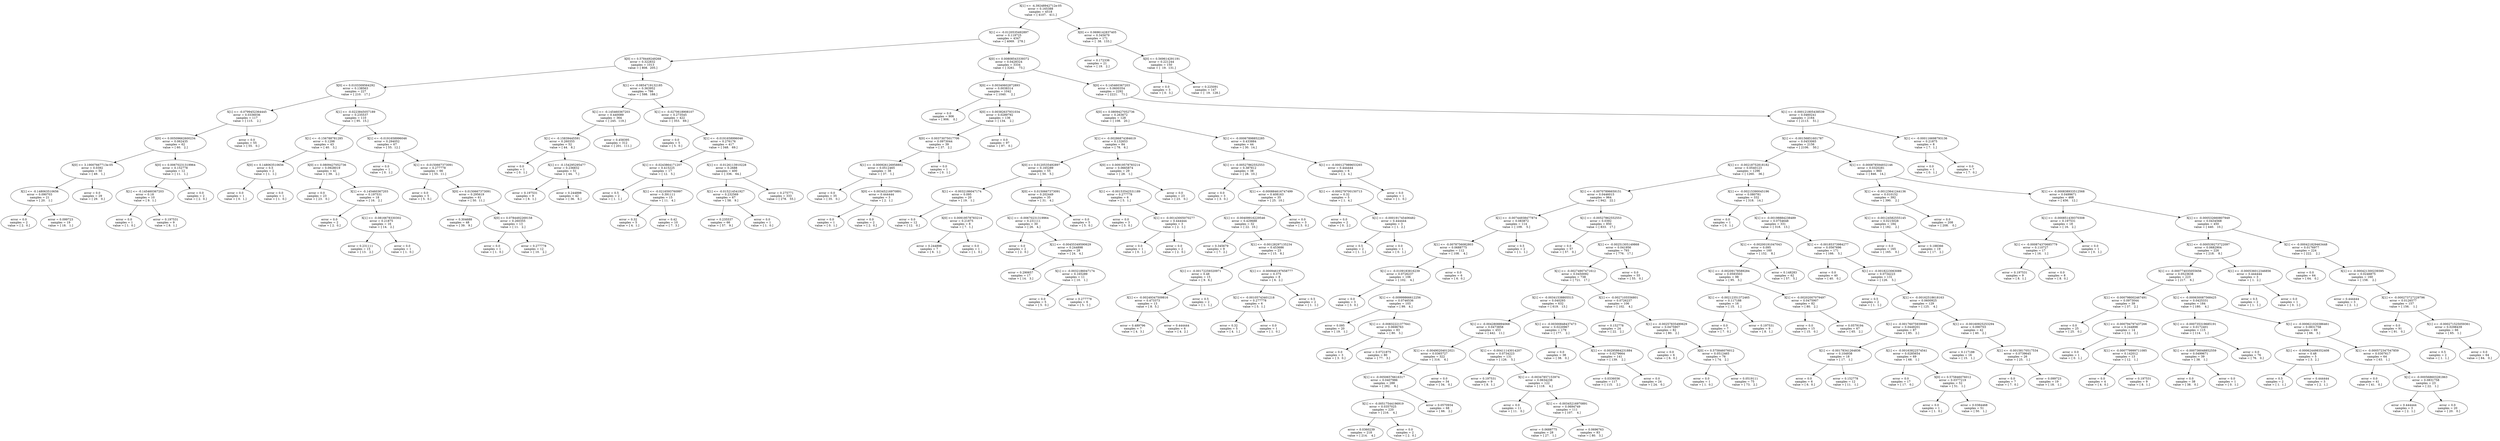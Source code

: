 digraph Tree {
0 [label="X[1] <= -4.39248942712e-05\nerror = 0.165388\nsamples = 4518\nvalue = [ 4107.   411.]"] ;
1 [label="X[1] <= -0.0120535492897\nerror = 0.119725\nsamples = 4347\nvalue = [ 4069.   278.]"] ;
252 [label="X[0] <= 0.0696142837405\nerror = 0.345679\nsamples = 171\nvalue = [  38.  133.]"] ;
0 -> 1 ;
0 -> 252 ;
1 [label="X[1] <= -0.0120535492897\nerror = 0.119725\nsamples = 4347\nvalue = [ 4069.   278.]"] ;
2 [label="X[0] <= 0.578449249268\nerror = 0.322832\nsamples = 1013\nvalue = [ 808.  205.]"] ;
59 [label="X[0] <= 0.00808543339372\nerror = 0.0428324\nsamples = 3334\nvalue = [ 3261.    73.]"] ;
1 -> 2 ;
1 -> 59 ;
2 [label="X[0] <= 0.578449249268\nerror = 0.322832\nsamples = 1013\nvalue = [ 808.  205.]"] ;
3 [label="X[0] <= 0.0103309564292\nerror = 0.138563\nsamples = 227\nvalue = [ 210.   17.]"] ;
38 [label="X[1] <= -0.0854719132185\nerror = 0.363952\nsamples = 786\nvalue = [ 598.  188.]"] ;
2 -> 3 ;
2 -> 38 ;
3 [label="X[0] <= 0.0103309564292\nerror = 0.138563\nsamples = 227\nvalue = [ 210.   17.]"] ;
4 [label="X[1] <= -0.0799452364445\nerror = 0.0336036\nsamples = 117\nvalue = [ 115.    2.]"] ;
17 [label="X[1] <= -0.0223845057189\nerror = 0.235537\nsamples = 110\nvalue = [ 95.  15.]"] ;
3 -> 4 ;
3 -> 17 ;
4 [label="X[1] <= -0.0799452364445\nerror = 0.0336036\nsamples = 117\nvalue = [ 115.    2.]"] ;
5 [label="X[0] <= 0.00509662600234\nerror = 0.062435\nsamples = 62\nvalue = [ 60.   2.]"] ;
16 [label="error = 0.0\nsamples = 55\nvalue = [ 55.   0.]"] ;
4 -> 5 ;
4 -> 16 ;
5 [label="X[0] <= 0.00509662600234\nerror = 0.062435\nsamples = 62\nvalue = [ 60.   2.]"] ;
6 [label="X[0] <= 3.19007667713e-05\nerror = 0.0392\nsamples = 50\nvalue = [ 49.   1.]"] ;
11 [label="X[0] <= 0.00670231319964\nerror = 0.152778\nsamples = 12\nvalue = [ 11.   1.]"] ;
5 -> 6 ;
5 -> 11 ;
6 [label="X[0] <= 3.19007667713e-05\nerror = 0.0392\nsamples = 50\nvalue = [ 49.   1.]"] ;
7 [label="X[1] <= -0.148063510656\nerror = 0.090703\nsamples = 21\nvalue = [ 20.   1.]"] ;
10 [label="error = 0.0\nsamples = 29\nvalue = [ 29.   0.]"] ;
6 -> 7 ;
6 -> 10 ;
7 [label="X[1] <= -0.148063510656\nerror = 0.090703\nsamples = 21\nvalue = [ 20.   1.]"] ;
8 [label="error = 0.0\nsamples = 2\nvalue = [ 2.  0.]"] ;
9 [label="error = 0.099723\nsamples = 19\nvalue = [ 18.   1.]"] ;
7 -> 8 ;
7 -> 9 ;
11 [label="X[0] <= 0.00670231319964\nerror = 0.152778\nsamples = 12\nvalue = [ 11.   1.]"] ;
12 [label="X[1] <= -0.145460367203\nerror = 0.18\nsamples = 10\nvalue = [ 9.  1.]"] ;
15 [label="error = 0.0\nsamples = 2\nvalue = [ 2.  0.]"] ;
11 -> 12 ;
11 -> 15 ;
12 [label="X[1] <= -0.145460367203\nerror = 0.18\nsamples = 10\nvalue = [ 9.  1.]"] ;
13 [label="error = 0.0\nsamples = 1\nvalue = [ 1.  0.]"] ;
14 [label="error = 0.197531\nsamples = 9\nvalue = [ 8.  1.]"] ;
12 -> 13 ;
12 -> 14 ;
17 [label="X[1] <= -0.0223845057189\nerror = 0.235537\nsamples = 110\nvalue = [ 95.  15.]"] ;
18 [label="X[1] <= -0.156788781285\nerror = 0.1298\nsamples = 43\nvalue = [ 40.   3.]"] ;
29 [label="X[1] <= -0.0191658996046\nerror = 0.294052\nsamples = 67\nvalue = [ 55.  12.]"] ;
17 -> 18 ;
17 -> 29 ;
18 [label="X[1] <= -0.156788781285\nerror = 0.1298\nsamples = 43\nvalue = [ 40.   3.]"] ;
19 [label="X[0] <= 0.148063510656\nerror = 0.5\nsamples = 2\nvalue = [ 1.  1.]"] ;
22 [label="X[0] <= 0.0809427052736\nerror = 0.0928019\nsamples = 41\nvalue = [ 39.   2.]"] ;
18 -> 19 ;
18 -> 22 ;
19 [label="X[0] <= 0.148063510656\nerror = 0.5\nsamples = 2\nvalue = [ 1.  1.]"] ;
20 [label="error = 0.0\nsamples = 1\nvalue = [ 0.  1.]"] ;
21 [label="error = 0.0\nsamples = 1\nvalue = [ 1.  0.]"] ;
19 -> 20 ;
19 -> 21 ;
22 [label="X[0] <= 0.0809427052736\nerror = 0.0928019\nsamples = 41\nvalue = [ 39.   2.]"] ;
23 [label="error = 0.0\nsamples = 23\nvalue = [ 23.   0.]"] ;
24 [label="X[1] <= -0.145460367203\nerror = 0.197531\nsamples = 18\nvalue = [ 16.   2.]"] ;
22 -> 23 ;
22 -> 24 ;
24 [label="X[1] <= -0.145460367203\nerror = 0.197531\nsamples = 18\nvalue = [ 16.   2.]"] ;
25 [label="error = 0.0\nsamples = 2\nvalue = [ 2.  0.]"] ;
26 [label="X[1] <= -0.0816678330302\nerror = 0.21875\nsamples = 16\nvalue = [ 14.   2.]"] ;
24 -> 25 ;
24 -> 26 ;
26 [label="X[1] <= -0.0816678330302\nerror = 0.21875\nsamples = 16\nvalue = [ 14.   2.]"] ;
27 [label="error = 0.231111\nsamples = 15\nvalue = [ 13.   2.]"] ;
28 [label="error = 0.0\nsamples = 1\nvalue = [ 1.  0.]"] ;
26 -> 27 ;
26 -> 28 ;
29 [label="X[1] <= -0.0191658996046\nerror = 0.294052\nsamples = 67\nvalue = [ 55.  12.]"] ;
30 [label="error = 0.0\nsamples = 1\nvalue = [ 0.  1.]"] ;
31 [label="X[1] <= -0.0150667373091\nerror = 0.277778\nsamples = 66\nvalue = [ 55.  11.]"] ;
29 -> 30 ;
29 -> 31 ;
31 [label="X[1] <= -0.0150667373091\nerror = 0.277778\nsamples = 66\nvalue = [ 55.  11.]"] ;
32 [label="error = 0.0\nsamples = 5\nvalue = [ 5.  0.]"] ;
33 [label="X[0] <= 0.0150667373091\nerror = 0.295619\nsamples = 61\nvalue = [ 50.  11.]"] ;
31 -> 32 ;
31 -> 33 ;
33 [label="X[0] <= 0.0150667373091\nerror = 0.295619\nsamples = 61\nvalue = [ 50.  11.]"] ;
34 [label="error = 0.304688\nsamples = 48\nvalue = [ 39.   9.]"] ;
35 [label="X[0] <= 0.0784492269158\nerror = 0.260355\nsamples = 13\nvalue = [ 11.   2.]"] ;
33 -> 34 ;
33 -> 35 ;
35 [label="X[0] <= 0.0784492269158\nerror = 0.260355\nsamples = 13\nvalue = [ 11.   2.]"] ;
36 [label="error = 0.0\nsamples = 1\nvalue = [ 1.  0.]"] ;
37 [label="error = 0.277778\nsamples = 12\nvalue = [ 10.   2.]"] ;
35 -> 36 ;
35 -> 37 ;
38 [label="X[1] <= -0.0854719132185\nerror = 0.363952\nsamples = 786\nvalue = [ 598.  188.]"] ;
39 [label="X[1] <= -0.145460367203\nerror = 0.440089\nsamples = 364\nvalue = [ 245.  119.]"] ;
46 [label="X[1] <= -0.0270618908107\nerror = 0.273545\nsamples = 422\nvalue = [ 353.   69.]"] ;
38 -> 39 ;
38 -> 46 ;
39 [label="X[1] <= -0.145460367203\nerror = 0.440089\nsamples = 364\nvalue = [ 245.  119.]"] ;
40 [label="X[1] <= -0.15839445591\nerror = 0.260355\nsamples = 52\nvalue = [ 44.   8.]"] ;
45 [label="error = 0.458395\nsamples = 312\nvalue = [ 201.  111.]"] ;
39 -> 40 ;
39 -> 45 ;
40 [label="X[1] <= -0.15839445591\nerror = 0.260355\nsamples = 52\nvalue = [ 44.   8.]"] ;
41 [label="error = 0.0\nsamples = 1\nvalue = [ 0.  1.]"] ;
42 [label="X[1] <= -0.154295295477\nerror = 0.236832\nsamples = 51\nvalue = [ 44.   7.]"] ;
40 -> 41 ;
40 -> 42 ;
42 [label="X[1] <= -0.154295295477\nerror = 0.236832\nsamples = 51\nvalue = [ 44.   7.]"] ;
43 [label="error = 0.197531\nsamples = 9\nvalue = [ 8.  1.]"] ;
44 [label="error = 0.244898\nsamples = 42\nvalue = [ 36.   6.]"] ;
42 -> 43 ;
42 -> 44 ;
46 [label="X[1] <= -0.0270618908107\nerror = 0.273545\nsamples = 422\nvalue = [ 353.   69.]"] ;
47 [label="error = 0.0\nsamples = 5\nvalue = [ 5.  0.]"] ;
48 [label="X[1] <= -0.0191658996046\nerror = 0.276176\nsamples = 417\nvalue = [ 348.   69.]"] ;
46 -> 47 ;
46 -> 48 ;
48 [label="X[1] <= -0.0191658996046\nerror = 0.276176\nsamples = 417\nvalue = [ 348.   69.]"] ;
49 [label="X[1] <= -0.0243864171207\nerror = 0.415225\nsamples = 17\nvalue = [ 12.   5.]"] ;
54 [label="X[1] <= -0.0126113910228\nerror = 0.2688\nsamples = 400\nvalue = [ 336.   64.]"] ;
48 -> 49 ;
48 -> 54 ;
49 [label="X[1] <= -0.0243864171207\nerror = 0.415225\nsamples = 17\nvalue = [ 12.   5.]"] ;
50 [label="error = 0.5\nsamples = 2\nvalue = [ 1.  1.]"] ;
51 [label="X[1] <= -0.0216593760997\nerror = 0.391111\nsamples = 15\nvalue = [ 11.   4.]"] ;
49 -> 50 ;
49 -> 51 ;
51 [label="X[1] <= -0.0216593760997\nerror = 0.391111\nsamples = 15\nvalue = [ 11.   4.]"] ;
52 [label="error = 0.32\nsamples = 5\nvalue = [ 4.  1.]"] ;
53 [label="error = 0.42\nsamples = 10\nvalue = [ 7.  3.]"] ;
51 -> 52 ;
51 -> 53 ;
54 [label="X[1] <= -0.0126113910228\nerror = 0.2688\nsamples = 400\nvalue = [ 336.   64.]"] ;
55 [label="X[1] <= -0.015214541927\nerror = 0.232569\nsamples = 67\nvalue = [ 58.   9.]"] ;
58 [label="error = 0.275771\nsamples = 333\nvalue = [ 278.   55.]"] ;
54 -> 55 ;
54 -> 58 ;
55 [label="X[1] <= -0.015214541927\nerror = 0.232569\nsamples = 67\nvalue = [ 58.   9.]"] ;
56 [label="error = 0.235537\nsamples = 66\nvalue = [ 57.   9.]"] ;
57 [label="error = 0.0\nsamples = 1\nvalue = [ 1.  0.]"] ;
55 -> 56 ;
55 -> 57 ;
59 [label="X[0] <= 0.00808543339372\nerror = 0.0428324\nsamples = 3334\nvalue = [ 3261.    73.]"] ;
60 [label="X[0] <= 0.00340602872893\nerror = 0.0038314\nsamples = 1042\nvalue = [ 1040.     2.]"] ;
71 [label="X[0] <= 0.145460367203\nerror = 0.0600354\nsamples = 2292\nvalue = [ 2221.    71.]"] ;
59 -> 60 ;
59 -> 71 ;
60 [label="X[0] <= 0.00340602872893\nerror = 0.0038314\nsamples = 1042\nvalue = [ 1040.     2.]"] ;
61 [label="error = 0.0\nsamples = 906\nvalue = [ 906.    0.]"] ;
62 [label="X[0] <= 0.00382637931034\nerror = 0.0289792\nsamples = 136\nvalue = [ 134.    2.]"] ;
60 -> 61 ;
60 -> 62 ;
62 [label="X[0] <= 0.00382637931034\nerror = 0.0289792\nsamples = 136\nvalue = [ 134.    2.]"] ;
63 [label="X[0] <= 0.00373075017706\nerror = 0.0973044\nsamples = 39\nvalue = [ 37.   2.]"] ;
70 [label="error = 0.0\nsamples = 97\nvalue = [ 97.   0.]"] ;
62 -> 63 ;
62 -> 70 ;
63 [label="X[0] <= 0.00373075017706\nerror = 0.0973044\nsamples = 39\nvalue = [ 37.   2.]"] ;
64 [label="X[1] <= -0.000926126958802\nerror = 0.0512465\nsamples = 38\nvalue = [ 37.   1.]"] ;
69 [label="error = 0.0\nsamples = 1\nvalue = [ 0.  1.]"] ;
63 -> 64 ;
63 -> 69 ;
64 [label="X[1] <= -0.000926126958802\nerror = 0.0512465\nsamples = 38\nvalue = [ 37.   1.]"] ;
65 [label="error = 0.0\nsamples = 35\nvalue = [ 35.   0.]"] ;
66 [label="X[0] <= 0.00345216970891\nerror = 0.444444\nsamples = 3\nvalue = [ 2.  1.]"] ;
64 -> 65 ;
64 -> 66 ;
66 [label="X[0] <= 0.00345216970891\nerror = 0.444444\nsamples = 3\nvalue = [ 2.  1.]"] ;
67 [label="error = 0.0\nsamples = 1\nvalue = [ 0.  1.]"] ;
68 [label="error = 0.0\nsamples = 2\nvalue = [ 2.  0.]"] ;
66 -> 67 ;
66 -> 68 ;
71 [label="X[0] <= 0.145460367203\nerror = 0.0600354\nsamples = 2292\nvalue = [ 2221.    71.]"] ;
72 [label="X[0] <= 0.0809427052736\nerror = 0.263672\nsamples = 128\nvalue = [ 108.   20.]"] ;
121 [label="X[1] <= -0.000121805438539\nerror = 0.0460241\nsamples = 2164\nvalue = [ 2113.    51.]"] ;
71 -> 72 ;
71 -> 121 ;
72 [label="X[0] <= 0.0809427052736\nerror = 0.263672\nsamples = 128\nvalue = [ 108.   20.]"] ;
73 [label="X[1] <= -0.00286874384619\nerror = 0.132653\nsamples = 84\nvalue = [ 78.   6.]"] ;
96 [label="X[1] <= -0.00067898852285\nerror = 0.433884\nsamples = 44\nvalue = [ 30.  14.]"] ;
72 -> 73 ;
72 -> 96 ;
73 [label="X[1] <= -0.00286874384619\nerror = 0.132653\nsamples = 84\nvalue = [ 78.   6.]"] ;
74 [label="X[0] <= 0.0120535492897\nerror = 0.165289\nsamples = 55\nvalue = [ 50.   5.]"] ;
89 [label="X[0] <= 0.00919578783214\nerror = 0.0665874\nsamples = 29\nvalue = [ 28.   1.]"] ;
73 -> 74 ;
73 -> 89 ;
74 [label="X[0] <= 0.0120535492897\nerror = 0.165289\nsamples = 55\nvalue = [ 50.   5.]"] ;
75 [label="X[1] <= -0.0032186047174\nerror = 0.095\nsamples = 20\nvalue = [ 19.   1.]"] ;
80 [label="X[0] <= 0.0150667373091\nerror = 0.202449\nsamples = 35\nvalue = [ 31.   4.]"] ;
74 -> 75 ;
74 -> 80 ;
75 [label="X[1] <= -0.0032186047174\nerror = 0.095\nsamples = 20\nvalue = [ 19.   1.]"] ;
76 [label="error = 0.0\nsamples = 12\nvalue = [ 12.   0.]"] ;
77 [label="X[0] <= 0.00919578783214\nerror = 0.21875\nsamples = 8\nvalue = [ 7.  1.]"] ;
75 -> 76 ;
75 -> 77 ;
77 [label="X[0] <= 0.00919578783214\nerror = 0.21875\nsamples = 8\nvalue = [ 7.  1.]"] ;
78 [label="error = 0.244898\nsamples = 7\nvalue = [ 6.  1.]"] ;
79 [label="error = 0.0\nsamples = 1\nvalue = [ 1.  0.]"] ;
77 -> 78 ;
77 -> 79 ;
80 [label="X[0] <= 0.0150667373091\nerror = 0.202449\nsamples = 35\nvalue = [ 31.   4.]"] ;
81 [label="X[1] <= -0.00670231319964\nerror = 0.231111\nsamples = 30\nvalue = [ 26.   4.]"] ;
88 [label="error = 0.0\nsamples = 5\nvalue = [ 5.  0.]"] ;
80 -> 81 ;
80 -> 88 ;
81 [label="X[1] <= -0.00670231319964\nerror = 0.231111\nsamples = 30\nvalue = [ 26.   4.]"] ;
82 [label="error = 0.0\nsamples = 2\nvalue = [ 2.  0.]"] ;
83 [label="X[1] <= -0.00455349590629\nerror = 0.244898\nsamples = 28\nvalue = [ 24.   4.]"] ;
81 -> 82 ;
81 -> 83 ;
83 [label="X[1] <= -0.00455349590629\nerror = 0.244898\nsamples = 28\nvalue = [ 24.   4.]"] ;
84 [label="error = 0.290657\nsamples = 17\nvalue = [ 14.   3.]"] ;
85 [label="X[1] <= -0.0032186047174\nerror = 0.165289\nsamples = 11\nvalue = [ 10.   1.]"] ;
83 -> 84 ;
83 -> 85 ;
85 [label="X[1] <= -0.0032186047174\nerror = 0.165289\nsamples = 11\nvalue = [ 10.   1.]"] ;
86 [label="error = 0.0\nsamples = 5\nvalue = [ 5.  0.]"] ;
87 [label="error = 0.277778\nsamples = 6\nvalue = [ 5.  1.]"] ;
85 -> 86 ;
85 -> 87 ;
89 [label="X[0] <= 0.00919578783214\nerror = 0.0665874\nsamples = 29\nvalue = [ 28.   1.]"] ;
90 [label="X[1] <= -0.00153542531189\nerror = 0.277778\nsamples = 6\nvalue = [ 5.  1.]"] ;
95 [label="error = 0.0\nsamples = 23\nvalue = [ 23.   0.]"] ;
89 -> 90 ;
89 -> 95 ;
90 [label="X[1] <= -0.00153542531189\nerror = 0.277778\nsamples = 6\nvalue = [ 5.  1.]"] ;
91 [label="error = 0.0\nsamples = 3\nvalue = [ 3.  0.]"] ;
92 [label="X[1] <= -0.00143005070277\nerror = 0.444444\nsamples = 3\nvalue = [ 2.  1.]"] ;
90 -> 91 ;
90 -> 92 ;
92 [label="X[1] <= -0.00143005070277\nerror = 0.444444\nsamples = 3\nvalue = [ 2.  1.]"] ;
93 [label="error = 0.0\nsamples = 1\nvalue = [ 0.  1.]"] ;
94 [label="error = 0.0\nsamples = 2\nvalue = [ 2.  0.]"] ;
92 -> 93 ;
92 -> 94 ;
96 [label="X[1] <= -0.00067898852285\nerror = 0.433884\nsamples = 44\nvalue = [ 30.  14.]"] ;
97 [label="X[1] <= -0.00527862552553\nerror = 0.387812\nsamples = 38\nvalue = [ 28.  10.]"] ;
114 [label="X[1] <= -0.000127989653265\nerror = 0.444444\nsamples = 6\nvalue = [ 2.  4.]"] ;
96 -> 97 ;
96 -> 114 ;
97 [label="X[1] <= -0.00527862552553\nerror = 0.387812\nsamples = 38\nvalue = [ 28.  10.]"] ;
98 [label="error = 0.0\nsamples = 3\nvalue = [ 3.  0.]"] ;
99 [label="X[1] <= -0.000884616747499\nerror = 0.408163\nsamples = 35\nvalue = [ 25.  10.]"] ;
97 -> 98 ;
97 -> 99 ;
99 [label="X[1] <= -0.000884616747499\nerror = 0.408163\nsamples = 35\nvalue = [ 25.  10.]"] ;
100 [label="X[1] <= -0.00409916229546\nerror = 0.429688\nsamples = 32\nvalue = [ 22.  10.]"] ;
113 [label="error = 0.0\nsamples = 3\nvalue = [ 3.  0.]"] ;
99 -> 100 ;
99 -> 113 ;
100 [label="X[1] <= -0.00409916229546\nerror = 0.429688\nsamples = 32\nvalue = [ 22.  10.]"] ;
101 [label="error = 0.345679\nsamples = 9\nvalue = [ 7.  2.]"] ;
102 [label="X[1] <= -0.00128297135234\nerror = 0.453686\nsamples = 23\nvalue = [ 15.   8.]"] ;
100 -> 101 ;
100 -> 102 ;
102 [label="X[1] <= -0.00128297135234\nerror = 0.453686\nsamples = 23\nvalue = [ 15.   8.]"] ;
103 [label="X[1] <= -0.00172259320971\nerror = 0.48\nsamples = 15\nvalue = [ 9.  6.]"] ;
108 [label="X[1] <= -0.000946197658777\nerror = 0.375\nsamples = 8\nvalue = [ 6.  2.]"] ;
102 -> 103 ;
102 -> 108 ;
103 [label="X[1] <= -0.00172259320971\nerror = 0.48\nsamples = 15\nvalue = [ 9.  6.]"] ;
104 [label="X[1] <= -0.00249347509816\nerror = 0.473373\nsamples = 13\nvalue = [ 8.  5.]"] ;
107 [label="error = 0.5\nsamples = 2\nvalue = [ 1.  1.]"] ;
103 -> 104 ;
103 -> 107 ;
104 [label="X[1] <= -0.00249347509816\nerror = 0.473373\nsamples = 13\nvalue = [ 8.  5.]"] ;
105 [label="error = 0.489796\nsamples = 7\nvalue = [ 4.  3.]"] ;
106 [label="error = 0.444444\nsamples = 6\nvalue = [ 4.  2.]"] ;
104 -> 105 ;
104 -> 106 ;
108 [label="X[1] <= -0.000946197658777\nerror = 0.375\nsamples = 8\nvalue = [ 6.  2.]"] ;
109 [label="X[1] <= -0.00105743401218\nerror = 0.277778\nsamples = 6\nvalue = [ 5.  1.]"] ;
112 [label="error = 0.5\nsamples = 2\nvalue = [ 1.  1.]"] ;
108 -> 109 ;
108 -> 112 ;
109 [label="X[1] <= -0.00105743401218\nerror = 0.277778\nsamples = 6\nvalue = [ 5.  1.]"] ;
110 [label="error = 0.32\nsamples = 5\nvalue = [ 4.  1.]"] ;
111 [label="error = 0.0\nsamples = 1\nvalue = [ 1.  0.]"] ;
109 -> 110 ;
109 -> 111 ;
114 [label="X[1] <= -0.000127989653265\nerror = 0.444444\nsamples = 6\nvalue = [ 2.  4.]"] ;
115 [label="X[1] <= -0.000279700150713\nerror = 0.32\nsamples = 5\nvalue = [ 1.  4.]"] ;
120 [label="error = 0.0\nsamples = 1\nvalue = [ 1.  0.]"] ;
114 -> 115 ;
114 -> 120 ;
115 [label="X[1] <= -0.000279700150713\nerror = 0.32\nsamples = 5\nvalue = [ 1.  4.]"] ;
116 [label="error = 0.0\nsamples = 2\nvalue = [ 0.  2.]"] ;
117 [label="X[1] <= -0.000191745406482\nerror = 0.444444\nsamples = 3\nvalue = [ 1.  2.]"] ;
115 -> 116 ;
115 -> 117 ;
117 [label="X[1] <= -0.000191745406482\nerror = 0.444444\nsamples = 3\nvalue = [ 1.  2.]"] ;
118 [label="error = 0.5\nsamples = 2\nvalue = [ 1.  1.]"] ;
119 [label="error = 0.0\nsamples = 1\nvalue = [ 0.  1.]"] ;
117 -> 118 ;
117 -> 119 ;
121 [label="X[1] <= -0.000121805438539\nerror = 0.0460241\nsamples = 2164\nvalue = [ 2113.    51.]"] ;
122 [label="X[1] <= -0.00156851601787\nerror = 0.0453065\nsamples = 2156\nvalue = [ 2106.    50.]"] ;
249 [label="X[1] <= -0.000116698793136\nerror = 0.21875\nsamples = 8\nvalue = [ 7.  1.]"] ;
121 -> 122 ;
121 -> 249 ;
122 [label="X[1] <= -0.00156851601787\nerror = 0.0453065\nsamples = 2156\nvalue = [ 2106.    50.]"] ;
123 [label="X[1] <= -0.00218752818182\nerror = 0.0540123\nsamples = 1296\nvalue = [ 1260.    36.]"] ;
200 [label="X[1] <= -0.000878594932146\nerror = 0.0320281\nsamples = 860\nvalue = [ 846.   14.]"] ;
122 -> 123 ;
122 -> 200 ;
123 [label="X[1] <= -0.00218752818182\nerror = 0.0540123\nsamples = 1296\nvalue = [ 1260.    36.]"] ;
124 [label="X[1] <= -0.00707896659151\nerror = 0.0446015\nsamples = 964\nvalue = [ 942.   22.]"] ;
169 [label="X[1] <= -0.00215390045196\nerror = 0.080781\nsamples = 332\nvalue = [ 318.   14.]"] ;
123 -> 124 ;
123 -> 169 ;
124 [label="X[1] <= -0.00707896659151\nerror = 0.0446015\nsamples = 964\nvalue = [ 942.   22.]"] ;
125 [label="X[1] <= -0.00744938477874\nerror = 0.083872\nsamples = 114\nvalue = [ 109.    5.]"] ;
136 [label="X[1] <= -0.00527862552553\nerror = 0.0392\nsamples = 850\nvalue = [ 833.   17.]"] ;
124 -> 125 ;
124 -> 136 ;
125 [label="X[1] <= -0.00744938477874\nerror = 0.083872\nsamples = 114\nvalue = [ 109.    5.]"] ;
126 [label="X[1] <= -0.0078756082803\nerror = 0.0688775\nsamples = 112\nvalue = [ 108.    4.]"] ;
135 [label="error = 0.5\nsamples = 2\nvalue = [ 1.  1.]"] ;
125 -> 126 ;
125 -> 135 ;
126 [label="X[1] <= -0.0078756082803\nerror = 0.0688775\nsamples = 112\nvalue = [ 108.    4.]"] ;
127 [label="X[1] <= -0.0109183816239\nerror = 0.0726237\nsamples = 106\nvalue = [ 102.    4.]"] ;
134 [label="error = 0.0\nsamples = 6\nvalue = [ 6.  0.]"] ;
126 -> 127 ;
126 -> 134 ;
127 [label="X[1] <= -0.0109183816239\nerror = 0.0726237\nsamples = 106\nvalue = [ 102.    4.]"] ;
128 [label="error = 0.0\nsamples = 3\nvalue = [ 3.  0.]"] ;
129 [label="X[1] <= -0.00999866612256\nerror = 0.0746536\nsamples = 103\nvalue = [ 99.   4.]"] ;
127 -> 128 ;
127 -> 129 ;
129 [label="X[1] <= -0.00999866612256\nerror = 0.0746536\nsamples = 103\nvalue = [ 99.   4.]"] ;
130 [label="error = 0.095\nsamples = 20\nvalue = [ 19.   1.]"] ;
131 [label="X[1] <= -0.00832221377641\nerror = 0.0696763\nsamples = 83\nvalue = [ 80.   3.]"] ;
129 -> 130 ;
129 -> 131 ;
131 [label="X[1] <= -0.00832221377641\nerror = 0.0696763\nsamples = 83\nvalue = [ 80.   3.]"] ;
132 [label="error = 0.0\nsamples = 3\nvalue = [ 3.  0.]"] ;
133 [label="error = 0.0721875\nsamples = 80\nvalue = [ 77.   3.]"] ;
131 -> 132 ;
131 -> 133 ;
136 [label="X[1] <= -0.00527862552553\nerror = 0.0392\nsamples = 850\nvalue = [ 833.   17.]"] ;
137 [label="error = 0.0\nsamples = 57\nvalue = [ 57.   0.]"] ;
138 [label="X[1] <= -0.00251305149868\nerror = 0.041956\nsamples = 793\nvalue = [ 776.   17.]"] ;
136 -> 137 ;
136 -> 138 ;
138 [label="X[1] <= -0.00251305149868\nerror = 0.041956\nsamples = 793\nvalue = [ 776.   17.]"] ;
139 [label="X[1] <= -0.00274907471612\nerror = 0.0450092\nsamples = 738\nvalue = [ 721.   17.]"] ;
168 [label="error = 0.0\nsamples = 55\nvalue = [ 55.   0.]"] ;
138 -> 139 ;
138 -> 168 ;
139 [label="X[1] <= -0.00274907471612\nerror = 0.0450092\nsamples = 738\nvalue = [ 721.   17.]"] ;
140 [label="X[1] <= -0.00341538805515\nerror = 0.040293\nsamples = 632\nvalue = [ 619.   13.]"] ;
161 [label="X[1] <= -0.0027105556801\nerror = 0.0726237\nsamples = 106\nvalue = [ 102.    4.]"] ;
139 -> 140 ;
139 -> 161 ;
140 [label="X[1] <= -0.00341538805515\nerror = 0.040293\nsamples = 632\nvalue = [ 619.   13.]"] ;
141 [label="X[1] <= -0.0042808894068\nerror = 0.0473858\nsamples = 453\nvalue = [ 442.   11.]"] ;
156 [label="X[1] <= -0.00300848437473\nerror = 0.0220967\nsamples = 179\nvalue = [ 177.    2.]"] ;
140 -> 141 ;
140 -> 156 ;
141 [label="X[1] <= -0.0042808894068\nerror = 0.0473858\nsamples = 453\nvalue = [ 442.   11.]"] ;
142 [label="X[1] <= -0.00490204012021\nerror = 0.0365727\nsamples = 322\nvalue = [ 316.    6.]"] ;
149 [label="X[1] <= -0.00411143014207\nerror = 0.0734223\nsamples = 131\nvalue = [ 126.    5.]"] ;
141 -> 142 ;
141 -> 149 ;
142 [label="X[1] <= -0.00490204012021\nerror = 0.0365727\nsamples = 322\nvalue = [ 316.    6.]"] ;
143 [label="X[1] <= -0.00506576616317\nerror = 0.0407986\nsamples = 288\nvalue = [ 282.    6.]"] ;
148 [label="error = 0.0\nsamples = 34\nvalue = [ 34.   0.]"] ;
142 -> 143 ;
142 -> 148 ;
143 [label="X[1] <= -0.00506576616317\nerror = 0.0407986\nsamples = 288\nvalue = [ 282.    6.]"] ;
144 [label="X[1] <= -0.00517544196919\nerror = 0.0357025\nsamples = 220\nvalue = [ 216.    4.]"] ;
147 [label="error = 0.0570934\nsamples = 68\nvalue = [ 66.   2.]"] ;
143 -> 144 ;
143 -> 147 ;
144 [label="X[1] <= -0.00517544196919\nerror = 0.0357025\nsamples = 220\nvalue = [ 216.    4.]"] ;
145 [label="error = 0.0360239\nsamples = 218\nvalue = [ 214.    4.]"] ;
146 [label="error = 0.0\nsamples = 2\nvalue = [ 2.  0.]"] ;
144 -> 145 ;
144 -> 146 ;
149 [label="X[1] <= -0.00411143014207\nerror = 0.0734223\nsamples = 131\nvalue = [ 126.    5.]"] ;
150 [label="error = 0.197531\nsamples = 9\nvalue = [ 8.  1.]"] ;
151 [label="X[1] <= -0.00347857153974\nerror = 0.0634238\nsamples = 122\nvalue = [ 118.    4.]"] ;
149 -> 150 ;
149 -> 151 ;
151 [label="X[1] <= -0.00347857153974\nerror = 0.0634238\nsamples = 122\nvalue = [ 118.    4.]"] ;
152 [label="error = 0.0\nsamples = 11\nvalue = [ 11.   0.]"] ;
153 [label="X[1] <= -0.00345216970891\nerror = 0.0694749\nsamples = 111\nvalue = [ 107.    4.]"] ;
151 -> 152 ;
151 -> 153 ;
153 [label="X[1] <= -0.00345216970891\nerror = 0.0694749\nsamples = 111\nvalue = [ 107.    4.]"] ;
154 [label="error = 0.0688775\nsamples = 28\nvalue = [ 27.   1.]"] ;
155 [label="error = 0.0696763\nsamples = 83\nvalue = [ 80.   3.]"] ;
153 -> 154 ;
153 -> 155 ;
156 [label="X[1] <= -0.00300848437473\nerror = 0.0220967\nsamples = 179\nvalue = [ 177.    2.]"] ;
157 [label="error = 0.0\nsamples = 38\nvalue = [ 38.   0.]"] ;
158 [label="X[1] <= -0.00295864231884\nerror = 0.0279664\nsamples = 141\nvalue = [ 139.    2.]"] ;
156 -> 157 ;
156 -> 158 ;
158 [label="X[1] <= -0.00295864231884\nerror = 0.0279664\nsamples = 141\nvalue = [ 139.    2.]"] ;
159 [label="error = 0.0336036\nsamples = 117\nvalue = [ 115.    2.]"] ;
160 [label="error = 0.0\nsamples = 24\nvalue = [ 24.   0.]"] ;
158 -> 159 ;
158 -> 160 ;
161 [label="X[1] <= -0.0027105556801\nerror = 0.0726237\nsamples = 106\nvalue = [ 102.    4.]"] ;
162 [label="error = 0.152778\nsamples = 24\nvalue = [ 22.   2.]"] ;
163 [label="X[1] <= -0.00257835490629\nerror = 0.0475907\nsamples = 82\nvalue = [ 80.   2.]"] ;
161 -> 162 ;
161 -> 163 ;
163 [label="X[1] <= -0.00257835490629\nerror = 0.0475907\nsamples = 82\nvalue = [ 80.   2.]"] ;
164 [label="error = 0.0\nsamples = 6\nvalue = [ 6.  0.]"] ;
165 [label="X[0] <= 0.575846076012\nerror = 0.0512465\nsamples = 76\nvalue = [ 74.   2.]"] ;
163 -> 164 ;
163 -> 165 ;
165 [label="X[0] <= 0.575846076012\nerror = 0.0512465\nsamples = 76\nvalue = [ 74.   2.]"] ;
166 [label="error = 0.0\nsamples = 1\nvalue = [ 1.  0.]"] ;
167 [label="error = 0.0519111\nsamples = 75\nvalue = [ 73.   2.]"] ;
165 -> 166 ;
165 -> 167 ;
169 [label="X[1] <= -0.00215390045196\nerror = 0.080781\nsamples = 332\nvalue = [ 318.   14.]"] ;
170 [label="error = 0.0\nsamples = 1\nvalue = [ 0.  1.]"] ;
171 [label="X[1] <= -0.00198884238489\nerror = 0.0754648\nsamples = 331\nvalue = [ 318.   13.]"] ;
169 -> 170 ;
169 -> 171 ;
171 [label="X[1] <= -0.00198884238489\nerror = 0.0754648\nsamples = 331\nvalue = [ 318.   13.]"] ;
172 [label="X[1] <= -0.00200191047043\nerror = 0.095\nsamples = 160\nvalue = [ 152.    8.]"] ;
181 [label="X[1] <= -0.00185373984277\nerror = 0.0567696\nsamples = 171\nvalue = [ 166.    5.]"] ;
171 -> 172 ;
171 -> 181 ;
172 [label="X[1] <= -0.00200191047043\nerror = 0.095\nsamples = 160\nvalue = [ 152.    8.]"] ;
173 [label="X[1] <= -0.00209178589284\nerror = 0.0593503\nsamples = 98\nvalue = [ 95.   3.]"] ;
180 [label="error = 0.148283\nsamples = 62\nvalue = [ 57.   5.]"] ;
172 -> 173 ;
172 -> 180 ;
173 [label="X[1] <= -0.00209178589284\nerror = 0.0593503\nsamples = 98\nvalue = [ 95.   3.]"] ;
174 [label="X[1] <= -0.00212351372465\nerror = 0.117188\nsamples = 16\nvalue = [ 15.   1.]"] ;
177 [label="X[1] <= -0.00202007079497\nerror = 0.0475907\nsamples = 82\nvalue = [ 80.   2.]"] ;
173 -> 174 ;
173 -> 177 ;
174 [label="X[1] <= -0.00212351372465\nerror = 0.117188\nsamples = 16\nvalue = [ 15.   1.]"] ;
175 [label="error = 0.0\nsamples = 7\nvalue = [ 7.  0.]"] ;
176 [label="error = 0.197531\nsamples = 9\nvalue = [ 8.  1.]"] ;
174 -> 175 ;
174 -> 176 ;
177 [label="X[1] <= -0.00202007079497\nerror = 0.0475907\nsamples = 82\nvalue = [ 80.   2.]"] ;
178 [label="error = 0.0\nsamples = 15\nvalue = [ 15.   0.]"] ;
179 [label="error = 0.0579194\nsamples = 67\nvalue = [ 65.   2.]"] ;
177 -> 178 ;
177 -> 179 ;
181 [label="X[1] <= -0.00185373984277\nerror = 0.0567696\nsamples = 171\nvalue = [ 166.    5.]"] ;
182 [label="error = 0.0\nsamples = 40\nvalue = [ 40.   0.]"] ;
183 [label="X[1] <= -0.0018223063089\nerror = 0.0734223\nsamples = 131\nvalue = [ 126.    5.]"] ;
181 -> 182 ;
181 -> 183 ;
183 [label="X[1] <= -0.0018223063089\nerror = 0.0734223\nsamples = 131\nvalue = [ 126.    5.]"] ;
184 [label="error = 0.5\nsamples = 2\nvalue = [ 1.  1.]"] ;
185 [label="X[1] <= -0.00162518618163\nerror = 0.0600925\nsamples = 129\nvalue = [ 125.    4.]"] ;
183 -> 184 ;
183 -> 185 ;
185 [label="X[1] <= -0.00162518618163\nerror = 0.0600925\nsamples = 129\nvalue = [ 125.    4.]"] ;
186 [label="X[1] <= -0.00176075939089\nerror = 0.0449201\nsamples = 87\nvalue = [ 85.   2.]"] ;
195 [label="X[1] <= -0.00160925253294\nerror = 0.090703\nsamples = 42\nvalue = [ 40.   2.]"] ;
185 -> 186 ;
185 -> 195 ;
186 [label="X[1] <= -0.00176075939089\nerror = 0.0449201\nsamples = 87\nvalue = [ 85.   2.]"] ;
187 [label="X[1] <= -0.00178341264836\nerror = 0.104938\nsamples = 18\nvalue = [ 17.   1.]"] ;
190 [label="X[1] <= -0.00163822574541\nerror = 0.0285654\nsamples = 69\nvalue = [ 68.   1.]"] ;
186 -> 187 ;
186 -> 190 ;
187 [label="X[1] <= -0.00178341264836\nerror = 0.104938\nsamples = 18\nvalue = [ 17.   1.]"] ;
188 [label="error = 0.0\nsamples = 6\nvalue = [ 6.  0.]"] ;
189 [label="error = 0.152778\nsamples = 12\nvalue = [ 11.   1.]"] ;
187 -> 188 ;
187 -> 189 ;
190 [label="X[1] <= -0.00163822574541\nerror = 0.0285654\nsamples = 69\nvalue = [ 68.   1.]"] ;
191 [label="error = 0.0\nsamples = 17\nvalue = [ 17.   0.]"] ;
192 [label="X[0] <= 0.575846076012\nerror = 0.0377219\nsamples = 52\nvalue = [ 51.   1.]"] ;
190 -> 191 ;
190 -> 192 ;
192 [label="X[0] <= 0.575846076012\nerror = 0.0377219\nsamples = 52\nvalue = [ 51.   1.]"] ;
193 [label="error = 0.0\nsamples = 1\nvalue = [ 1.  0.]"] ;
194 [label="error = 0.0384468\nsamples = 51\nvalue = [ 50.   1.]"] ;
192 -> 193 ;
192 -> 194 ;
195 [label="X[1] <= -0.00160925253294\nerror = 0.090703\nsamples = 42\nvalue = [ 40.   2.]"] ;
196 [label="error = 0.117188\nsamples = 16\nvalue = [ 15.   1.]"] ;
197 [label="X[1] <= -0.00158170517534\nerror = 0.0739645\nsamples = 26\nvalue = [ 25.   1.]"] ;
195 -> 196 ;
195 -> 197 ;
197 [label="X[1] <= -0.00158170517534\nerror = 0.0739645\nsamples = 26\nvalue = [ 25.   1.]"] ;
198 [label="error = 0.0\nsamples = 7\nvalue = [ 7.  0.]"] ;
199 [label="error = 0.099723\nsamples = 19\nvalue = [ 18.   1.]"] ;
197 -> 198 ;
197 -> 199 ;
200 [label="X[1] <= -0.000878594932146\nerror = 0.0320281\nsamples = 860\nvalue = [ 846.   14.]"] ;
201 [label="X[1] <= -0.00123641244136\nerror = 0.010152\nsamples = 392\nvalue = [ 390.    2.]"] ;
206 [label="X[1] <= -0.000838933512568\nerror = 0.0499671\nsamples = 468\nvalue = [ 456.   12.]"] ;
200 -> 201 ;
200 -> 206 ;
201 [label="X[1] <= -0.00123641244136\nerror = 0.010152\nsamples = 392\nvalue = [ 390.    2.]"] ;
202 [label="X[1] <= -0.00124582555145\nerror = 0.0215028\nsamples = 184\nvalue = [ 182.    2.]"] ;
205 [label="error = 0.0\nsamples = 208\nvalue = [ 208.    0.]"] ;
201 -> 202 ;
201 -> 205 ;
202 [label="X[1] <= -0.00124582555145\nerror = 0.0215028\nsamples = 184\nvalue = [ 182.    2.]"] ;
203 [label="error = 0.0\nsamples = 165\nvalue = [ 165.    0.]"] ;
204 [label="error = 0.188366\nsamples = 19\nvalue = [ 17.   2.]"] ;
202 -> 203 ;
202 -> 204 ;
206 [label="X[1] <= -0.000838933512568\nerror = 0.0499671\nsamples = 468\nvalue = [ 456.   12.]"] ;
207 [label="X[1] <= -0.000851439370308\nerror = 0.197531\nsamples = 18\nvalue = [ 16.   2.]"] ;
212 [label="X[1] <= -0.000532660807949\nerror = 0.0434568\nsamples = 450\nvalue = [ 440.   10.]"] ;
206 -> 207 ;
206 -> 212 ;
207 [label="X[1] <= -0.000851439370308\nerror = 0.197531\nsamples = 18\nvalue = [ 16.   2.]"] ;
208 [label="X[1] <= -0.000874370685779\nerror = 0.110727\nsamples = 17\nvalue = [ 16.   1.]"] ;
211 [label="error = 0.0\nsamples = 1\nvalue = [ 0.  1.]"] ;
207 -> 208 ;
207 -> 211 ;
208 [label="X[1] <= -0.000874370685779\nerror = 0.110727\nsamples = 17\nvalue = [ 16.   1.]"] ;
209 [label="error = 0.197531\nsamples = 9\nvalue = [ 8.  1.]"] ;
210 [label="error = 0.0\nsamples = 8\nvalue = [ 8.  0.]"] ;
208 -> 209 ;
208 -> 210 ;
212 [label="X[1] <= -0.000532660807949\nerror = 0.0434568\nsamples = 450\nvalue = [ 440.   10.]"] ;
213 [label="X[1] <= -0.000539273722097\nerror = 0.0682904\nsamples = 226\nvalue = [ 218.    8.]"] ;
240 [label="X[1] <= -0.000421829463448\nerror = 0.0176977\nsamples = 224\nvalue = [ 222.    2.]"] ;
212 -> 213 ;
212 -> 240 ;
213 [label="X[1] <= -0.000539273722097\nerror = 0.0682904\nsamples = 226\nvalue = [ 218.    8.]"] ;
214 [label="X[1] <= -0.000774035055656\nerror = 0.0523638\nsamples = 223\nvalue = [ 217.    6.]"] ;
237 [label="X[1] <= -0.000536012346856\nerror = 0.444444\nsamples = 3\nvalue = [ 1.  2.]"] ;
213 -> 214 ;
213 -> 237 ;
214 [label="X[1] <= -0.000774035055656\nerror = 0.0523638\nsamples = 223\nvalue = [ 217.    6.]"] ;
215 [label="X[1] <= -0.000798002467491\nerror = 0.0973044\nsamples = 39\nvalue = [ 37.   2.]"] ;
222 [label="X[1] <= -0.000630087568425\nerror = 0.0425331\nsamples = 184\nvalue = [ 180.    4.]"] ;
214 -> 215 ;
214 -> 222 ;
215 [label="X[1] <= -0.000798002467491\nerror = 0.0973044\nsamples = 39\nvalue = [ 37.   2.]"] ;
216 [label="error = 0.0\nsamples = 25\nvalue = [ 25.   0.]"] ;
217 [label="X[1] <= -0.000794797437266\nerror = 0.244898\nsamples = 14\nvalue = [ 12.   2.]"] ;
215 -> 216 ;
215 -> 217 ;
217 [label="X[1] <= -0.000794797437266\nerror = 0.244898\nsamples = 14\nvalue = [ 12.   2.]"] ;
218 [label="error = 0.0\nsamples = 1\nvalue = [ 0.  1.]"] ;
219 [label="X[1] <= -0.000779999711085\nerror = 0.142012\nsamples = 13\nvalue = [ 12.   1.]"] ;
217 -> 218 ;
217 -> 219 ;
219 [label="X[1] <= -0.000779999711085\nerror = 0.142012\nsamples = 13\nvalue = [ 12.   1.]"] ;
220 [label="error = 0.0\nsamples = 4\nvalue = [ 4.  0.]"] ;
221 [label="error = 0.197531\nsamples = 9\nvalue = [ 8.  1.]"] ;
219 -> 220 ;
219 -> 221 ;
222 [label="X[1] <= -0.000630087568425\nerror = 0.0425331\nsamples = 184\nvalue = [ 180.    4.]"] ;
223 [label="X[1] <= -0.000735319685191\nerror = 0.0172401\nsamples = 115\nvalue = [ 114.    1.]"] ;
228 [label="X[1] <= -0.000621020386461\nerror = 0.0831758\nsamples = 69\nvalue = [ 66.   3.]"] ;
222 -> 223 ;
222 -> 228 ;
223 [label="X[1] <= -0.000735319685191\nerror = 0.0172401\nsamples = 115\nvalue = [ 114.    1.]"] ;
224 [label="X[1] <= -0.000736048852559\nerror = 0.0499671\nsamples = 39\nvalue = [ 38.   1.]"] ;
227 [label="error = 0.0\nsamples = 76\nvalue = [ 76.   0.]"] ;
223 -> 224 ;
223 -> 227 ;
224 [label="X[1] <= -0.000736048852559\nerror = 0.0499671\nsamples = 39\nvalue = [ 38.   1.]"] ;
225 [label="error = 0.0\nsamples = 38\nvalue = [ 38.   0.]"] ;
226 [label="error = 0.0\nsamples = 1\nvalue = [ 0.  1.]"] ;
224 -> 225 ;
224 -> 226 ;
228 [label="X[1] <= -0.000621020386461\nerror = 0.0831758\nsamples = 69\nvalue = [ 66.   3.]"] ;
229 [label="X[1] <= -0.000624498352408\nerror = 0.48\nsamples = 5\nvalue = [ 3.  2.]"] ;
232 [label="X[1] <= -0.000572347547859\nerror = 0.0307617\nsamples = 64\nvalue = [ 63.   1.]"] ;
228 -> 229 ;
228 -> 232 ;
229 [label="X[1] <= -0.000624498352408\nerror = 0.48\nsamples = 5\nvalue = [ 3.  2.]"] ;
230 [label="error = 0.5\nsamples = 2\nvalue = [ 1.  1.]"] ;
231 [label="error = 0.444444\nsamples = 3\nvalue = [ 2.  1.]"] ;
229 -> 230 ;
229 -> 231 ;
232 [label="X[1] <= -0.000572347547859\nerror = 0.0307617\nsamples = 64\nvalue = [ 63.   1.]"] ;
233 [label="error = 0.0\nsamples = 41\nvalue = [ 41.   0.]"] ;
234 [label="X[1] <= -0.000568603281863\nerror = 0.0831758\nsamples = 23\nvalue = [ 22.   1.]"] ;
232 -> 233 ;
232 -> 234 ;
234 [label="X[1] <= -0.000568603281863\nerror = 0.0831758\nsamples = 23\nvalue = [ 22.   1.]"] ;
235 [label="error = 0.444444\nsamples = 3\nvalue = [ 2.  1.]"] ;
236 [label="error = 0.0\nsamples = 20\nvalue = [ 20.   0.]"] ;
234 -> 235 ;
234 -> 236 ;
237 [label="X[1] <= -0.000536012346856\nerror = 0.444444\nsamples = 3\nvalue = [ 1.  2.]"] ;
238 [label="error = 0.5\nsamples = 2\nvalue = [ 1.  1.]"] ;
239 [label="error = 0.0\nsamples = 1\nvalue = [ 0.  1.]"] ;
237 -> 238 ;
237 -> 239 ;
240 [label="X[1] <= -0.000421829463448\nerror = 0.0176977\nsamples = 224\nvalue = [ 222.    2.]"] ;
241 [label="error = 0.0\nsamples = 64\nvalue = [ 64.   0.]"] ;
242 [label="X[1] <= -0.000421300239395\nerror = 0.0246875\nsamples = 160\nvalue = [ 158.    2.]"] ;
240 -> 241 ;
240 -> 242 ;
242 [label="X[1] <= -0.000421300239395\nerror = 0.0246875\nsamples = 160\nvalue = [ 158.    2.]"] ;
243 [label="error = 0.444444\nsamples = 3\nvalue = [ 2.  1.]"] ;
244 [label="X[1] <= -0.000273727229796\nerror = 0.0126577\nsamples = 157\nvalue = [ 156.    1.]"] ;
242 -> 243 ;
242 -> 244 ;
244 [label="X[1] <= -0.000273727229796\nerror = 0.0126577\nsamples = 157\nvalue = [ 156.    1.]"] ;
245 [label="error = 0.0\nsamples = 91\nvalue = [ 91.   0.]"] ;
246 [label="X[1] <= -0.000271525059361\nerror = 0.0298439\nsamples = 66\nvalue = [ 65.   1.]"] ;
244 -> 245 ;
244 -> 246 ;
246 [label="X[1] <= -0.000271525059361\nerror = 0.0298439\nsamples = 66\nvalue = [ 65.   1.]"] ;
247 [label="error = 0.5\nsamples = 2\nvalue = [ 1.  1.]"] ;
248 [label="error = 0.0\nsamples = 64\nvalue = [ 64.   0.]"] ;
246 -> 247 ;
246 -> 248 ;
249 [label="X[1] <= -0.000116698793136\nerror = 0.21875\nsamples = 8\nvalue = [ 7.  1.]"] ;
250 [label="error = 0.0\nsamples = 1\nvalue = [ 0.  1.]"] ;
251 [label="error = 0.0\nsamples = 7\nvalue = [ 7.  0.]"] ;
249 -> 250 ;
249 -> 251 ;
252 [label="X[0] <= 0.0696142837405\nerror = 0.345679\nsamples = 171\nvalue = [  38.  133.]"] ;
253 [label="error = 0.172336\nsamples = 21\nvalue = [ 19.   2.]"] ;
254 [label="X[0] <= 0.569614291191\nerror = 0.221244\nsamples = 150\nvalue = [  19.  131.]"] ;
252 -> 253 ;
252 -> 254 ;
254 [label="X[0] <= 0.569614291191\nerror = 0.221244\nsamples = 150\nvalue = [  19.  131.]"] ;
255 [label="error = 0.0\nsamples = 3\nvalue = [ 0.  3.]"] ;
256 [label="error = 0.225091\nsamples = 147\nvalue = [  19.  128.]"] ;
254 -> 255 ;
254 -> 256 ;
}